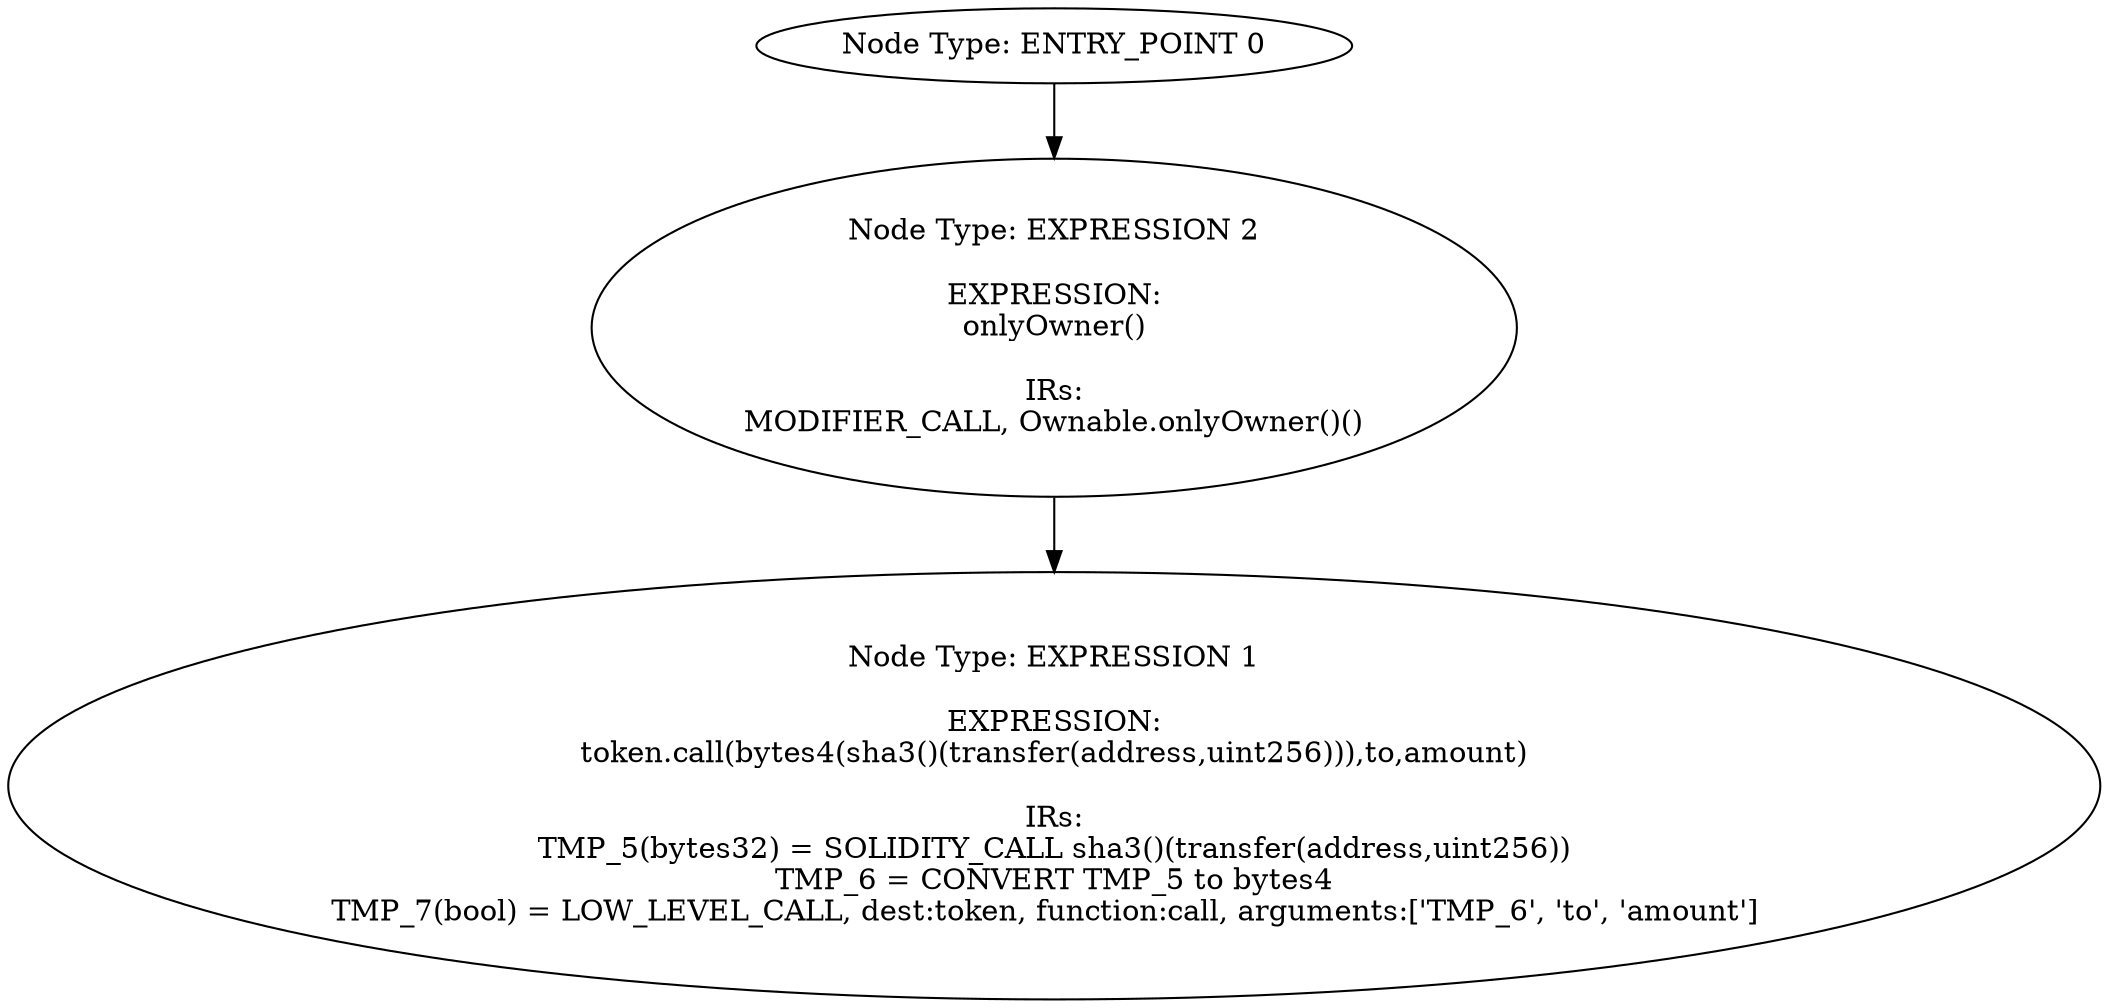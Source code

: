 digraph{
0[label="Node Type: ENTRY_POINT 0
"];
0->2;
1[label="Node Type: EXPRESSION 1

EXPRESSION:
token.call(bytes4(sha3()(transfer(address,uint256))),to,amount)

IRs:
TMP_5(bytes32) = SOLIDITY_CALL sha3()(transfer(address,uint256))
TMP_6 = CONVERT TMP_5 to bytes4
TMP_7(bool) = LOW_LEVEL_CALL, dest:token, function:call, arguments:['TMP_6', 'to', 'amount']  "];
2[label="Node Type: EXPRESSION 2

EXPRESSION:
onlyOwner()

IRs:
MODIFIER_CALL, Ownable.onlyOwner()()"];
2->1;
}

